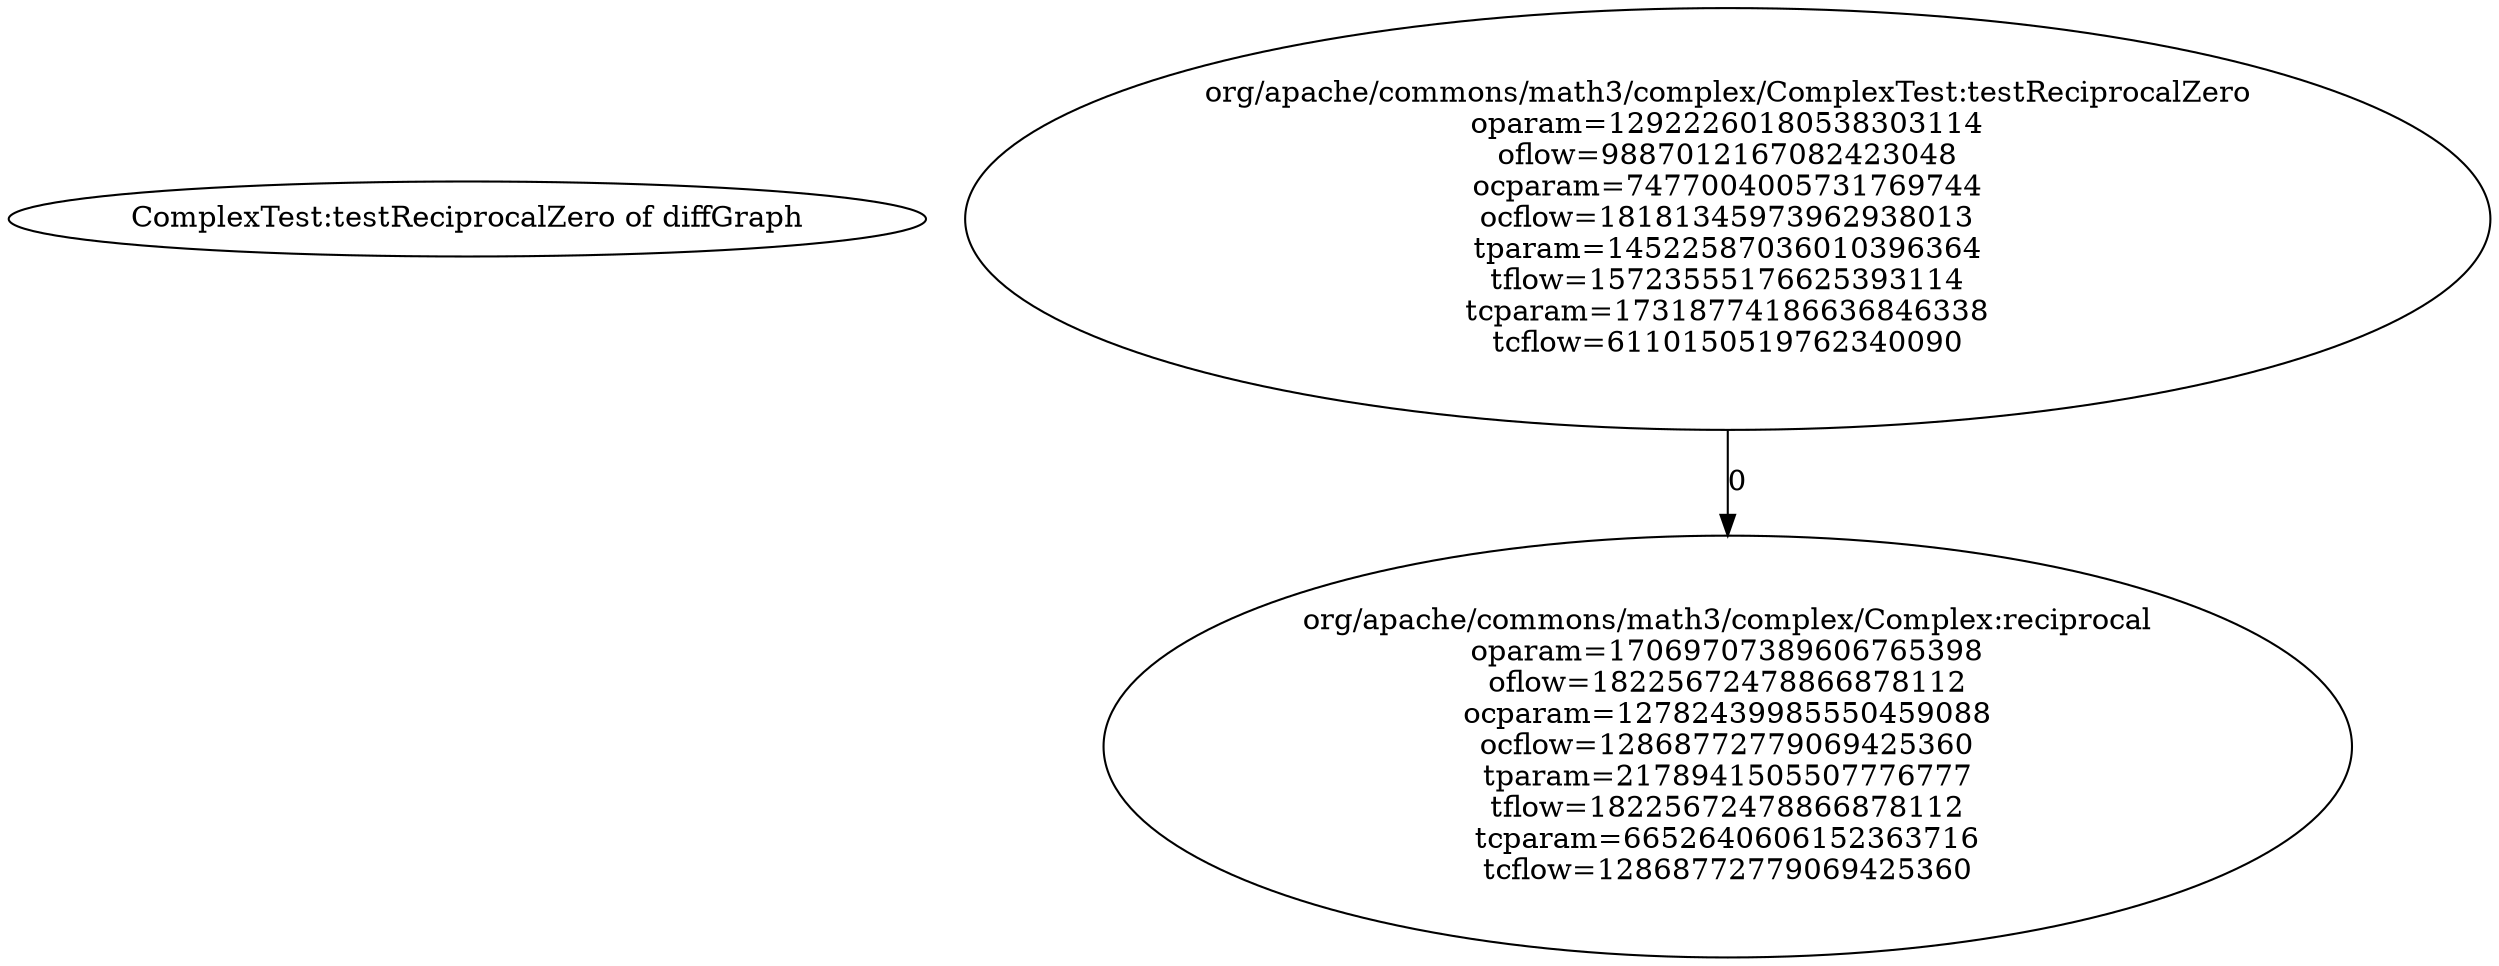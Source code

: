 digraph G {
0[label="ComplexTest:testReciprocalZero of diffGraph"];
1[label="org/apache/commons/math3/complex/ComplexTest:testReciprocalZero
oparam=12922260180538303114
oflow=9887012167082423048
ocparam=7477004005731769744
ocflow=18181345973962938013
tparam=14522587036010396364
tflow=15723555176625393114
tcparam=17318774186636846338
tcflow=6110150519762340090"];
2[label="org/apache/commons/math3/complex/Complex:reciprocal
oparam=17069707389606765398
oflow=18225672478866878112
ocparam=12782439985550459088
ocflow=12868772779069425360
tparam=2178941505507776777
tflow=18225672478866878112
tcparam=6652640606152363716
tcflow=12868772779069425360"];
1->2 [label=0];
}
